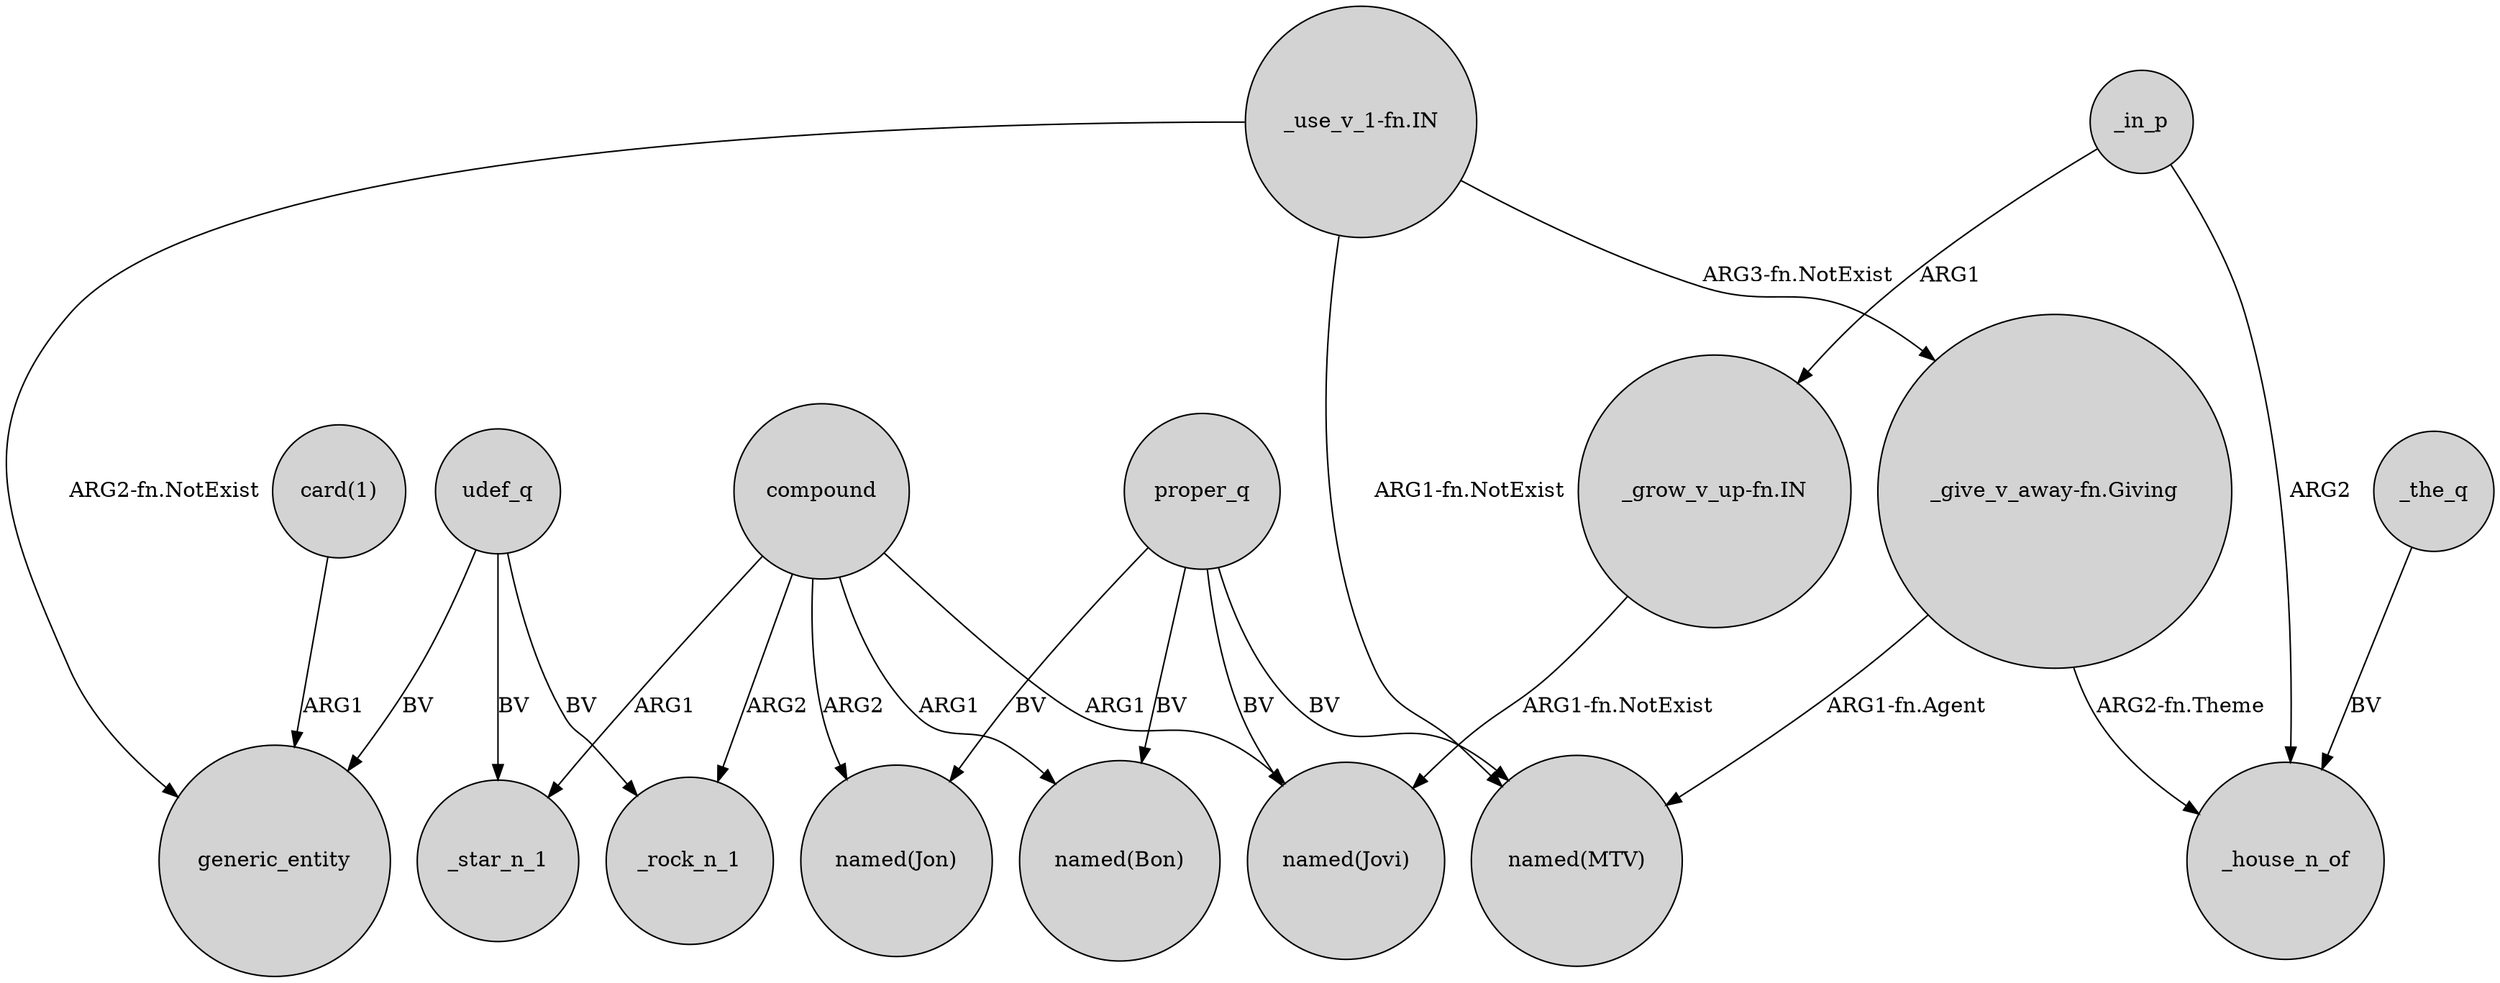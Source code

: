 digraph {
	node [shape=circle style=filled]
	compound -> _rock_n_1 [label=ARG2]
	_in_p -> _house_n_of [label=ARG2]
	_the_q -> _house_n_of [label=BV]
	udef_q -> generic_entity [label=BV]
	compound -> "named(Bon)" [label=ARG1]
	proper_q -> "named(Bon)" [label=BV]
	"_grow_v_up-fn.IN" -> "named(Jovi)" [label="ARG1-fn.NotExist"]
	compound -> "named(Jon)" [label=ARG2]
	"_use_v_1-fn.IN" -> generic_entity [label="ARG2-fn.NotExist"]
	proper_q -> "named(Jovi)" [label=BV]
	compound -> _star_n_1 [label=ARG1]
	compound -> "named(Jovi)" [label=ARG1]
	"_give_v_away-fn.Giving" -> _house_n_of [label="ARG2-fn.Theme"]
	udef_q -> _star_n_1 [label=BV]
	udef_q -> _rock_n_1 [label=BV]
	"card(1)" -> generic_entity [label=ARG1]
	proper_q -> "named(MTV)" [label=BV]
	"_use_v_1-fn.IN" -> "named(MTV)" [label="ARG1-fn.NotExist"]
	"_give_v_away-fn.Giving" -> "named(MTV)" [label="ARG1-fn.Agent"]
	proper_q -> "named(Jon)" [label=BV]
	_in_p -> "_grow_v_up-fn.IN" [label=ARG1]
	"_use_v_1-fn.IN" -> "_give_v_away-fn.Giving" [label="ARG3-fn.NotExist"]
}
